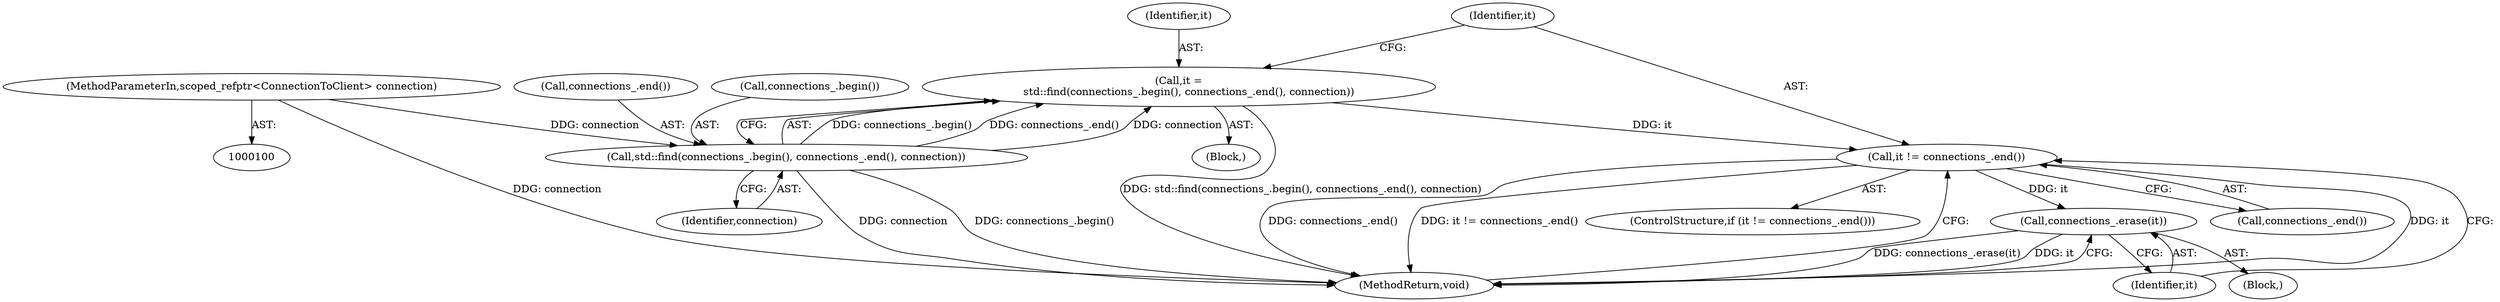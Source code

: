 digraph "1_Chrome_a46bcef82b29d30836a0f26226e3d4aca4fa9612_30@API" {
"1000113" [label="(Call,it != connections_.end())"];
"1000106" [label="(Call,it =\n      std::find(connections_.begin(), connections_.end(), connection))"];
"1000108" [label="(Call,std::find(connections_.begin(), connections_.end(), connection))"];
"1000101" [label="(MethodParameterIn,scoped_refptr<ConnectionToClient> connection)"];
"1000117" [label="(Call,connections_.erase(it))"];
"1000116" [label="(Block,)"];
"1000118" [label="(Identifier,it)"];
"1000110" [label="(Call,connections_.end())"];
"1000119" [label="(MethodReturn,void)"];
"1000113" [label="(Call,it != connections_.end())"];
"1000114" [label="(Identifier,it)"];
"1000109" [label="(Call,connections_.begin())"];
"1000115" [label="(Call,connections_.end())"];
"1000106" [label="(Call,it =\n      std::find(connections_.begin(), connections_.end(), connection))"];
"1000102" [label="(Block,)"];
"1000117" [label="(Call,connections_.erase(it))"];
"1000108" [label="(Call,std::find(connections_.begin(), connections_.end(), connection))"];
"1000107" [label="(Identifier,it)"];
"1000112" [label="(ControlStructure,if (it != connections_.end()))"];
"1000101" [label="(MethodParameterIn,scoped_refptr<ConnectionToClient> connection)"];
"1000111" [label="(Identifier,connection)"];
"1000113" -> "1000112"  [label="AST: "];
"1000113" -> "1000115"  [label="CFG: "];
"1000114" -> "1000113"  [label="AST: "];
"1000115" -> "1000113"  [label="AST: "];
"1000118" -> "1000113"  [label="CFG: "];
"1000119" -> "1000113"  [label="CFG: "];
"1000113" -> "1000119"  [label="DDG: it"];
"1000113" -> "1000119"  [label="DDG: connections_.end()"];
"1000113" -> "1000119"  [label="DDG: it != connections_.end()"];
"1000106" -> "1000113"  [label="DDG: it"];
"1000113" -> "1000117"  [label="DDG: it"];
"1000106" -> "1000102"  [label="AST: "];
"1000106" -> "1000108"  [label="CFG: "];
"1000107" -> "1000106"  [label="AST: "];
"1000108" -> "1000106"  [label="AST: "];
"1000114" -> "1000106"  [label="CFG: "];
"1000106" -> "1000119"  [label="DDG: std::find(connections_.begin(), connections_.end(), connection)"];
"1000108" -> "1000106"  [label="DDG: connections_.begin()"];
"1000108" -> "1000106"  [label="DDG: connections_.end()"];
"1000108" -> "1000106"  [label="DDG: connection"];
"1000108" -> "1000111"  [label="CFG: "];
"1000109" -> "1000108"  [label="AST: "];
"1000110" -> "1000108"  [label="AST: "];
"1000111" -> "1000108"  [label="AST: "];
"1000108" -> "1000119"  [label="DDG: connection"];
"1000108" -> "1000119"  [label="DDG: connections_.begin()"];
"1000101" -> "1000108"  [label="DDG: connection"];
"1000101" -> "1000100"  [label="AST: "];
"1000101" -> "1000119"  [label="DDG: connection"];
"1000117" -> "1000116"  [label="AST: "];
"1000117" -> "1000118"  [label="CFG: "];
"1000118" -> "1000117"  [label="AST: "];
"1000119" -> "1000117"  [label="CFG: "];
"1000117" -> "1000119"  [label="DDG: connections_.erase(it)"];
"1000117" -> "1000119"  [label="DDG: it"];
}
